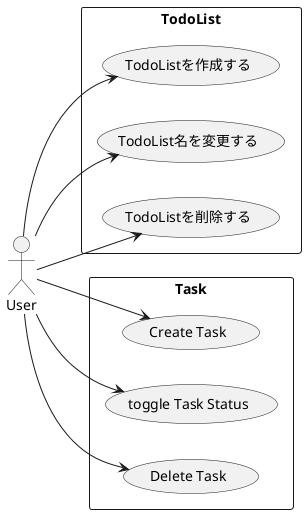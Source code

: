 @startuml todo
left to right direction
actor User as U

rectangle TodoList {
    usecase "TodoListを作成する" as UC1
    usecase "TodoList名を変更する" as UC2
    usecase "TodoListを削除する" as UC3
}

rectangle Task {
    usecase "Create Task" as UC4
    usecase "toggle Task Status" as UC5
    usecase "Delete Task" as UC6
}

U --> UC1
U --> UC2
U --> UC3
U --> UC4
U --> UC5
U --> UC6

@enduml